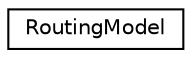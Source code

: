 digraph "Graphical Class Hierarchy"
{
 // LATEX_PDF_SIZE
  edge [fontname="Helvetica",fontsize="10",labelfontname="Helvetica",labelfontsize="10"];
  node [fontname="Helvetica",fontsize="10",shape=record];
  rankdir="LR";
  Node0 [label="RoutingModel",height=0.2,width=0.4,color="black", fillcolor="white", style="filled",URL="$classoperations__research_1_1_routing_model.html",tooltip=" "];
}
